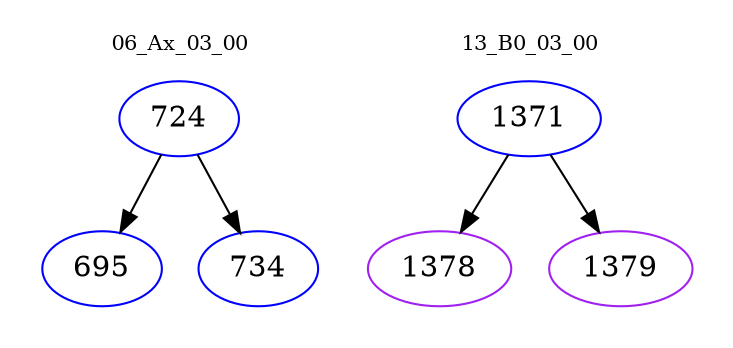 digraph{
subgraph cluster_0 {
color = white
label = "06_Ax_03_00";
fontsize=10;
T0_724 [label="724", color="blue"]
T0_724 -> T0_695 [color="black"]
T0_695 [label="695", color="blue"]
T0_724 -> T0_734 [color="black"]
T0_734 [label="734", color="blue"]
}
subgraph cluster_1 {
color = white
label = "13_B0_03_00";
fontsize=10;
T1_1371 [label="1371", color="blue"]
T1_1371 -> T1_1378 [color="black"]
T1_1378 [label="1378", color="purple"]
T1_1371 -> T1_1379 [color="black"]
T1_1379 [label="1379", color="purple"]
}
}
